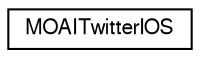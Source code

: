 digraph G
{
  edge [fontname="FreeSans",fontsize="10",labelfontname="FreeSans",labelfontsize="10"];
  node [fontname="FreeSans",fontsize="10",shape=record];
  rankdir=LR;
  Node1 [label="MOAITwitterIOS",height=0.2,width=0.4,color="black", fillcolor="white", style="filled",URL="$class_m_o_a_i_twitter_i_o_s.html",tooltip="Wrapper for Twitter interaction on iOS devices. Only available on iOS 5.0 and above.   	&lt;table cellpadding=&quot;8&quot;&gt;&lt;tr&gt; &lt;td vertical-align=&quot;top&quot;&gt; 		&lt;table border=&quot;1&quot; cellpadding=&quot;4&quot;&gt; 		&lt;tr&gt;&lt;td align=&quot;center&quot;&gt;&lt;b&gt;Constants&lt;/b&gt;&lt;/td&gt;&lt;td align=&quot;center&quot;&gt;&lt;b&gt;Description&lt;/b&gt;&lt;/td&gt;&lt;/tr&gt; 		&lt;tr&gt;&lt;td&gt;MOAITwitterIOS.TWEET_SUCCESSFUL&lt;/td&gt;&lt;td&gt; Event indicating a successful Tweet.&lt;/td&gt;&lt;/tr&gt; 		&lt;tr&gt;&lt;td&gt;MOAITwitterIOS.TWEET_CANCELLED&lt;/td&gt;&lt;td&gt; Event indicating an unsuccessful Tweet.&lt;/td&gt;&lt;/tr&gt; 		&lt;/table&gt; 	&lt;/td&gt;&lt;/tr&gt;&lt;/table&gt; 	."];
}
